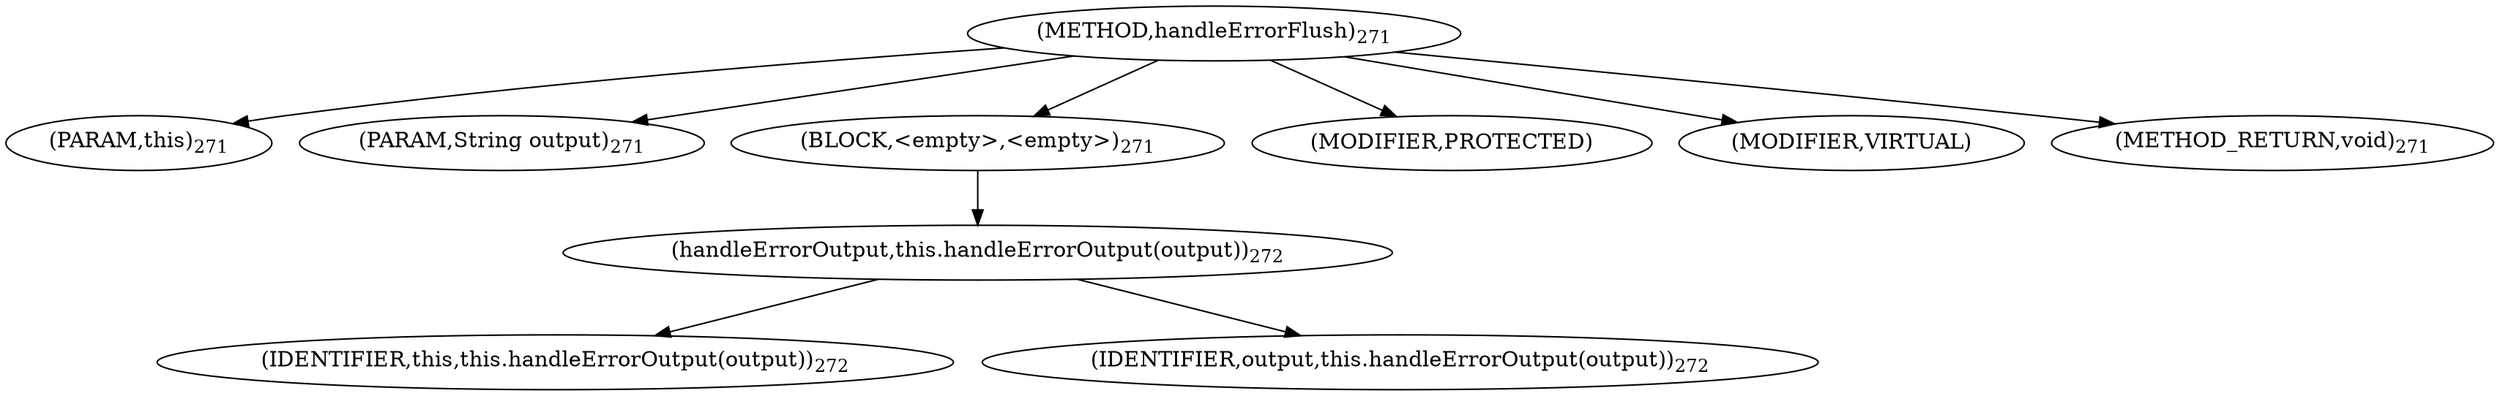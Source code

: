 digraph "handleErrorFlush" {  
"302" [label = <(METHOD,handleErrorFlush)<SUB>271</SUB>> ]
"28" [label = <(PARAM,this)<SUB>271</SUB>> ]
"303" [label = <(PARAM,String output)<SUB>271</SUB>> ]
"304" [label = <(BLOCK,&lt;empty&gt;,&lt;empty&gt;)<SUB>271</SUB>> ]
"305" [label = <(handleErrorOutput,this.handleErrorOutput(output))<SUB>272</SUB>> ]
"27" [label = <(IDENTIFIER,this,this.handleErrorOutput(output))<SUB>272</SUB>> ]
"306" [label = <(IDENTIFIER,output,this.handleErrorOutput(output))<SUB>272</SUB>> ]
"307" [label = <(MODIFIER,PROTECTED)> ]
"308" [label = <(MODIFIER,VIRTUAL)> ]
"309" [label = <(METHOD_RETURN,void)<SUB>271</SUB>> ]
  "302" -> "28" 
  "302" -> "303" 
  "302" -> "304" 
  "302" -> "307" 
  "302" -> "308" 
  "302" -> "309" 
  "304" -> "305" 
  "305" -> "27" 
  "305" -> "306" 
}

